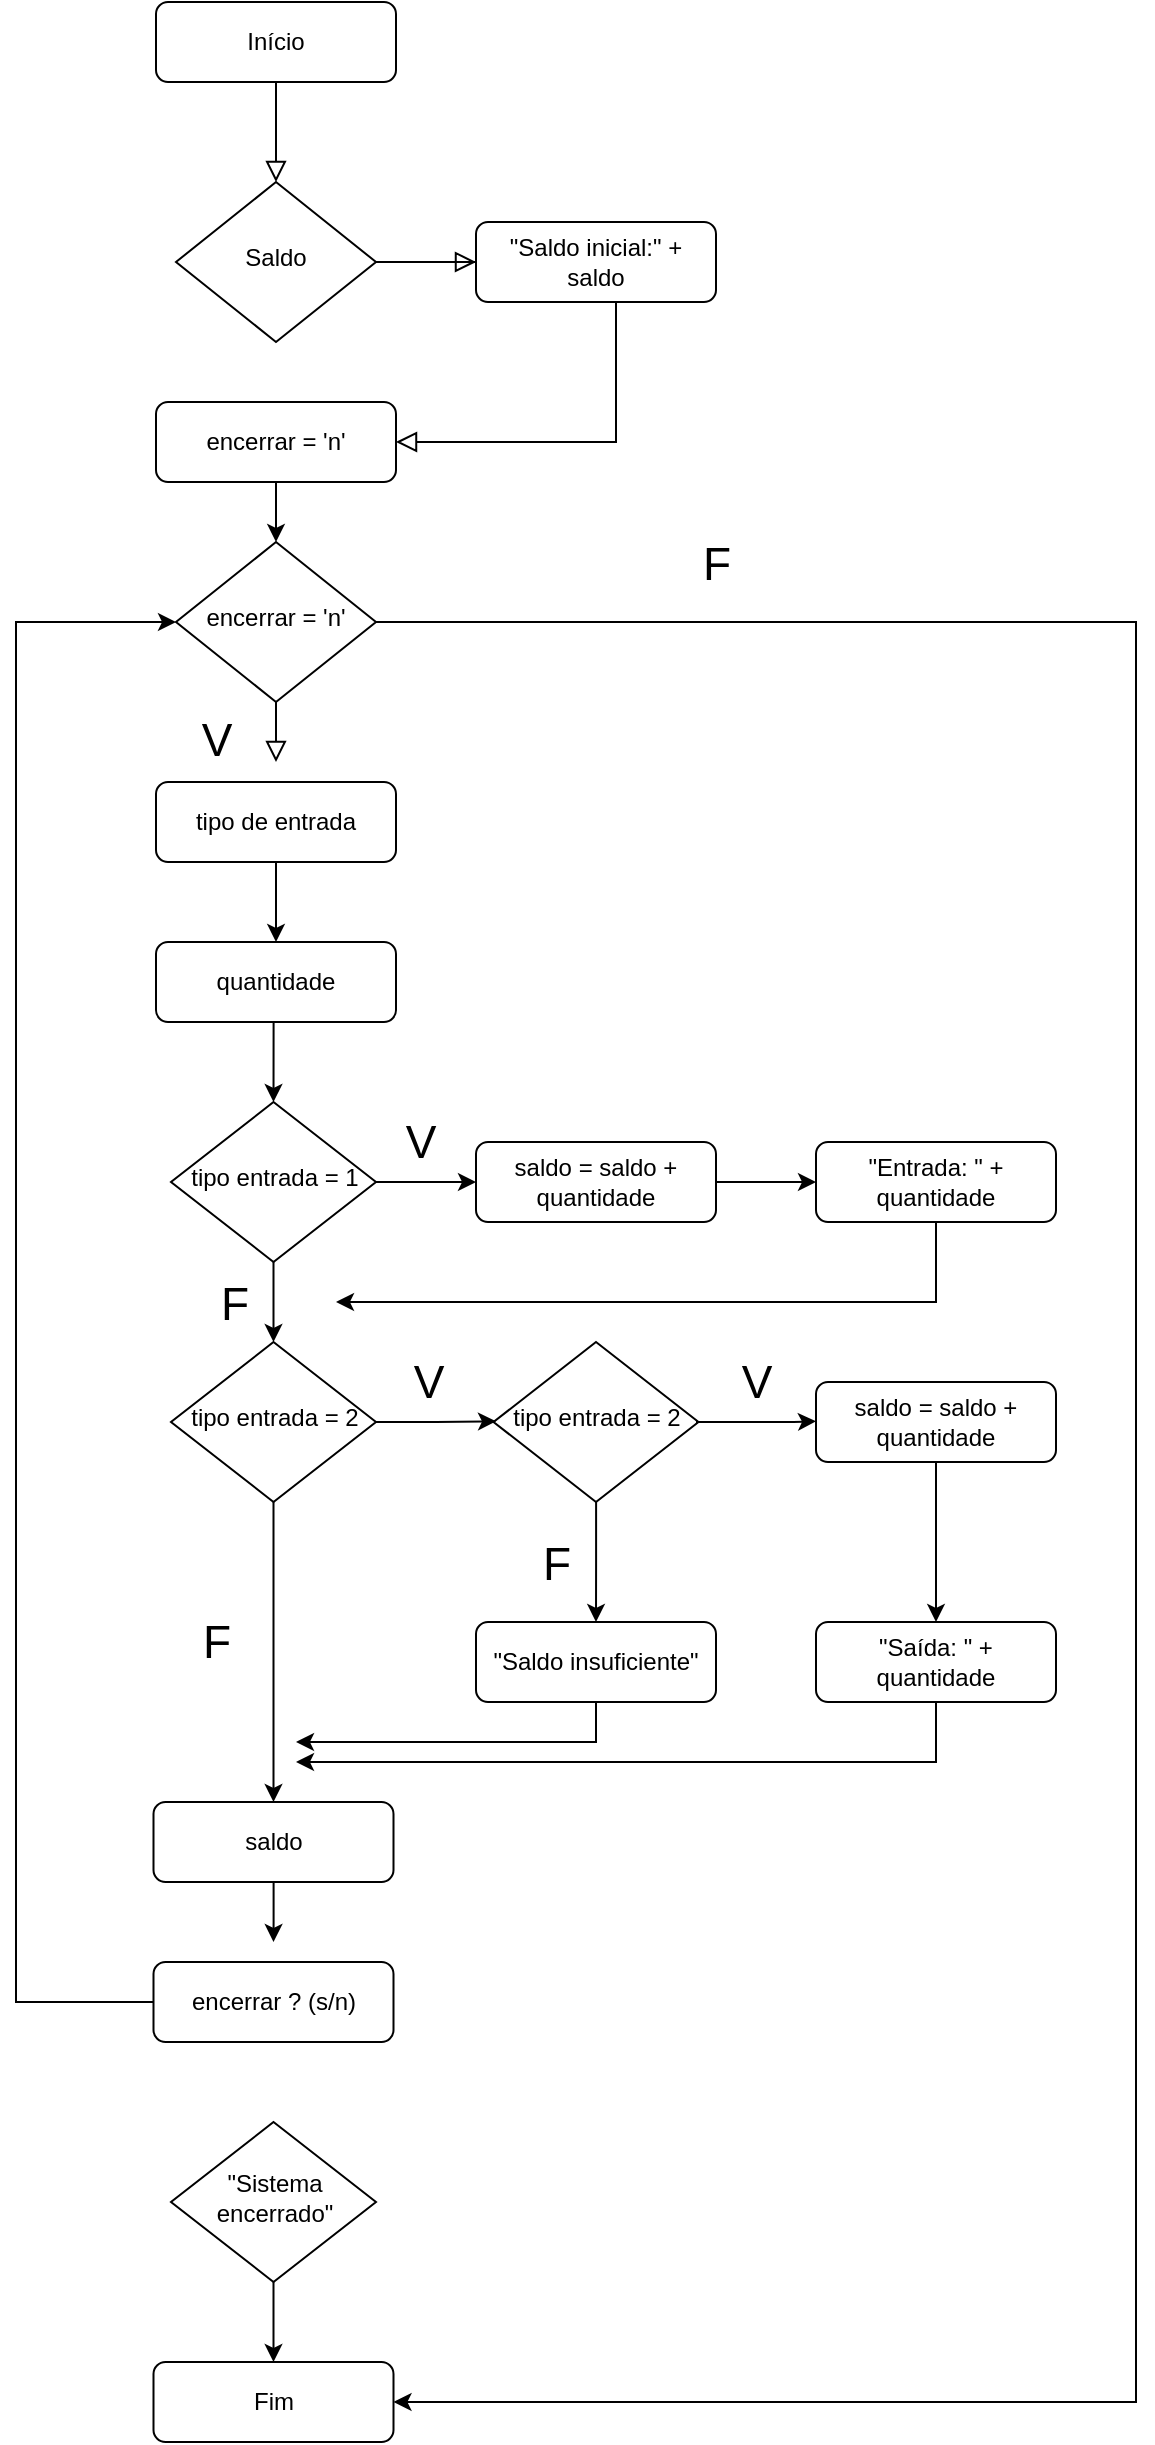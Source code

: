 <mxfile version="20.8.10" type="github">
  <diagram id="C5RBs43oDa-KdzZeNtuy" name="Page-1">
    <mxGraphModel dx="1760" dy="1190" grid="1" gridSize="10" guides="1" tooltips="1" connect="1" arrows="1" fold="1" page="1" pageScale="1" pageWidth="827" pageHeight="1169" math="0" shadow="0">
      <root>
        <mxCell id="WIyWlLk6GJQsqaUBKTNV-0" />
        <mxCell id="WIyWlLk6GJQsqaUBKTNV-1" parent="WIyWlLk6GJQsqaUBKTNV-0" />
        <mxCell id="WIyWlLk6GJQsqaUBKTNV-2" value="" style="rounded=0;html=1;jettySize=auto;orthogonalLoop=1;fontSize=11;endArrow=block;endFill=0;endSize=8;strokeWidth=1;shadow=0;labelBackgroundColor=none;edgeStyle=orthogonalEdgeStyle;" parent="WIyWlLk6GJQsqaUBKTNV-1" source="WIyWlLk6GJQsqaUBKTNV-3" target="WIyWlLk6GJQsqaUBKTNV-6" edge="1">
          <mxGeometry relative="1" as="geometry" />
        </mxCell>
        <mxCell id="WIyWlLk6GJQsqaUBKTNV-3" value="Início" style="rounded=1;whiteSpace=wrap;html=1;fontSize=12;glass=0;strokeWidth=1;shadow=0;" parent="WIyWlLk6GJQsqaUBKTNV-1" vertex="1">
          <mxGeometry x="160" y="80" width="120" height="40" as="geometry" />
        </mxCell>
        <mxCell id="WIyWlLk6GJQsqaUBKTNV-4" value="" style="rounded=0;html=1;jettySize=auto;orthogonalLoop=1;fontSize=11;endArrow=block;endFill=0;endSize=8;strokeWidth=1;shadow=0;labelBackgroundColor=none;edgeStyle=orthogonalEdgeStyle;entryX=1;entryY=0.5;entryDx=0;entryDy=0;" parent="WIyWlLk6GJQsqaUBKTNV-1" source="WIyWlLk6GJQsqaUBKTNV-6" target="WIyWlLk6GJQsqaUBKTNV-12" edge="1">
          <mxGeometry y="30" relative="1" as="geometry">
            <mxPoint as="offset" />
            <Array as="points">
              <mxPoint x="390" y="210" />
              <mxPoint x="390" y="300" />
            </Array>
          </mxGeometry>
        </mxCell>
        <mxCell id="WIyWlLk6GJQsqaUBKTNV-5" value="" style="edgeStyle=orthogonalEdgeStyle;rounded=0;html=1;jettySize=auto;orthogonalLoop=1;fontSize=11;endArrow=block;endFill=0;endSize=8;strokeWidth=1;shadow=0;labelBackgroundColor=none;" parent="WIyWlLk6GJQsqaUBKTNV-1" source="WIyWlLk6GJQsqaUBKTNV-6" target="WIyWlLk6GJQsqaUBKTNV-7" edge="1">
          <mxGeometry y="10" relative="1" as="geometry">
            <mxPoint as="offset" />
          </mxGeometry>
        </mxCell>
        <mxCell id="WIyWlLk6GJQsqaUBKTNV-6" value="Saldo" style="rhombus;whiteSpace=wrap;html=1;shadow=0;fontFamily=Helvetica;fontSize=12;align=center;strokeWidth=1;spacing=6;spacingTop=-4;" parent="WIyWlLk6GJQsqaUBKTNV-1" vertex="1">
          <mxGeometry x="170" y="170" width="100" height="80" as="geometry" />
        </mxCell>
        <mxCell id="WIyWlLk6GJQsqaUBKTNV-7" value="&quot;Saldo inicial:&quot; + saldo" style="rounded=1;whiteSpace=wrap;html=1;fontSize=12;glass=0;strokeWidth=1;shadow=0;" parent="WIyWlLk6GJQsqaUBKTNV-1" vertex="1">
          <mxGeometry x="320" y="190" width="120" height="40" as="geometry" />
        </mxCell>
        <mxCell id="WIyWlLk6GJQsqaUBKTNV-8" value="V" style="rounded=0;html=1;jettySize=auto;orthogonalLoop=1;fontSize=23;endArrow=block;endFill=0;endSize=8;strokeWidth=1;shadow=0;labelBackgroundColor=none;edgeStyle=orthogonalEdgeStyle;" parent="WIyWlLk6GJQsqaUBKTNV-1" source="WIyWlLk6GJQsqaUBKTNV-10" edge="1">
          <mxGeometry x="0.2" y="-30" relative="1" as="geometry">
            <mxPoint as="offset" />
            <mxPoint x="220" y="460" as="targetPoint" />
          </mxGeometry>
        </mxCell>
        <mxCell id="ufOwLkB2t15zD5RIVDhW-48" style="edgeStyle=orthogonalEdgeStyle;rounded=0;orthogonalLoop=1;jettySize=auto;html=1;exitX=1;exitY=0.5;exitDx=0;exitDy=0;labelBorderColor=none;strokeWidth=1;fontSize=23;entryX=1;entryY=0.5;entryDx=0;entryDy=0;" edge="1" parent="WIyWlLk6GJQsqaUBKTNV-1" source="WIyWlLk6GJQsqaUBKTNV-10" target="ufOwLkB2t15zD5RIVDhW-46">
          <mxGeometry relative="1" as="geometry">
            <mxPoint x="640" y="1280" as="targetPoint" />
            <Array as="points">
              <mxPoint x="650" y="390" />
              <mxPoint x="650" y="1280" />
            </Array>
          </mxGeometry>
        </mxCell>
        <mxCell id="ufOwLkB2t15zD5RIVDhW-49" value="F" style="edgeLabel;html=1;align=center;verticalAlign=middle;resizable=0;points=[];fontSize=23;" vertex="1" connectable="0" parent="ufOwLkB2t15zD5RIVDhW-48">
          <mxGeometry x="0.022" y="3" relative="1" as="geometry">
            <mxPoint x="-213" y="-488" as="offset" />
          </mxGeometry>
        </mxCell>
        <mxCell id="WIyWlLk6GJQsqaUBKTNV-10" value="encerrar = &#39;n&#39;" style="rhombus;whiteSpace=wrap;html=1;shadow=0;fontFamily=Helvetica;fontSize=12;align=center;strokeWidth=1;spacing=6;spacingTop=-4;" parent="WIyWlLk6GJQsqaUBKTNV-1" vertex="1">
          <mxGeometry x="170" y="350" width="100" height="80" as="geometry" />
        </mxCell>
        <mxCell id="ufOwLkB2t15zD5RIVDhW-11" style="edgeStyle=orthogonalEdgeStyle;rounded=0;orthogonalLoop=1;jettySize=auto;html=1;entryX=0.5;entryY=0;entryDx=0;entryDy=0;strokeWidth=1;fontSize=23;labelPosition=left;verticalLabelPosition=middle;align=left;verticalAlign=middle;labelBorderColor=none;exitX=0.5;exitY=1;exitDx=0;exitDy=0;" edge="1" parent="WIyWlLk6GJQsqaUBKTNV-1" source="ufOwLkB2t15zD5RIVDhW-4" target="ufOwLkB2t15zD5RIVDhW-5">
          <mxGeometry relative="1" as="geometry">
            <mxPoint x="160" y="630" as="sourcePoint" />
            <Array as="points">
              <mxPoint x="219" y="590" />
            </Array>
          </mxGeometry>
        </mxCell>
        <mxCell id="ufOwLkB2t15zD5RIVDhW-13" value="" style="edgeStyle=orthogonalEdgeStyle;rounded=0;orthogonalLoop=1;jettySize=auto;html=1;labelBorderColor=none;strokeWidth=1;fontSize=23;" edge="1" parent="WIyWlLk6GJQsqaUBKTNV-1" source="WIyWlLk6GJQsqaUBKTNV-11" target="ufOwLkB2t15zD5RIVDhW-4">
          <mxGeometry relative="1" as="geometry" />
        </mxCell>
        <mxCell id="WIyWlLk6GJQsqaUBKTNV-11" value="tipo de entrada" style="rounded=1;whiteSpace=wrap;html=1;fontSize=12;glass=0;strokeWidth=1;shadow=0;" parent="WIyWlLk6GJQsqaUBKTNV-1" vertex="1">
          <mxGeometry x="160" y="470" width="120" height="40" as="geometry" />
        </mxCell>
        <mxCell id="ufOwLkB2t15zD5RIVDhW-3" value="" style="edgeStyle=orthogonalEdgeStyle;rounded=0;orthogonalLoop=1;jettySize=auto;html=1;" edge="1" parent="WIyWlLk6GJQsqaUBKTNV-1" source="WIyWlLk6GJQsqaUBKTNV-12">
          <mxGeometry relative="1" as="geometry">
            <mxPoint x="220" y="350" as="targetPoint" />
          </mxGeometry>
        </mxCell>
        <mxCell id="WIyWlLk6GJQsqaUBKTNV-12" value="encerrar = &#39;n&#39;" style="rounded=1;whiteSpace=wrap;html=1;fontSize=12;glass=0;strokeWidth=1;shadow=0;" parent="WIyWlLk6GJQsqaUBKTNV-1" vertex="1">
          <mxGeometry x="160" y="280" width="120" height="40" as="geometry" />
        </mxCell>
        <mxCell id="ufOwLkB2t15zD5RIVDhW-4" value="quantidade" style="rounded=1;whiteSpace=wrap;html=1;fontSize=12;glass=0;strokeWidth=1;shadow=0;" vertex="1" parent="WIyWlLk6GJQsqaUBKTNV-1">
          <mxGeometry x="160" y="550" width="120" height="40" as="geometry" />
        </mxCell>
        <mxCell id="ufOwLkB2t15zD5RIVDhW-14" style="edgeStyle=orthogonalEdgeStyle;rounded=0;orthogonalLoop=1;jettySize=auto;html=1;entryX=0;entryY=0.5;entryDx=0;entryDy=0;labelBorderColor=none;strokeWidth=1;fontSize=23;" edge="1" parent="WIyWlLk6GJQsqaUBKTNV-1" source="ufOwLkB2t15zD5RIVDhW-5" target="ufOwLkB2t15zD5RIVDhW-6">
          <mxGeometry relative="1" as="geometry" />
        </mxCell>
        <mxCell id="ufOwLkB2t15zD5RIVDhW-21" value="V" style="edgeLabel;html=1;align=center;verticalAlign=middle;resizable=0;points=[];fontSize=23;" vertex="1" connectable="0" parent="ufOwLkB2t15zD5RIVDhW-14">
          <mxGeometry x="-0.133" relative="1" as="geometry">
            <mxPoint y="-20" as="offset" />
          </mxGeometry>
        </mxCell>
        <mxCell id="ufOwLkB2t15zD5RIVDhW-19" style="edgeStyle=orthogonalEdgeStyle;rounded=0;orthogonalLoop=1;jettySize=auto;html=1;entryX=0.5;entryY=0;entryDx=0;entryDy=0;labelBorderColor=none;strokeWidth=1;fontSize=23;" edge="1" parent="WIyWlLk6GJQsqaUBKTNV-1" source="ufOwLkB2t15zD5RIVDhW-5" target="ufOwLkB2t15zD5RIVDhW-17">
          <mxGeometry relative="1" as="geometry" />
        </mxCell>
        <mxCell id="ufOwLkB2t15zD5RIVDhW-5" value="tipo entrada = 1" style="rhombus;whiteSpace=wrap;html=1;shadow=0;fontFamily=Helvetica;fontSize=12;align=center;strokeWidth=1;spacing=6;spacingTop=-4;" vertex="1" parent="WIyWlLk6GJQsqaUBKTNV-1">
          <mxGeometry x="167.5" y="630" width="102.5" height="80" as="geometry" />
        </mxCell>
        <mxCell id="ufOwLkB2t15zD5RIVDhW-15" style="edgeStyle=orthogonalEdgeStyle;rounded=0;orthogonalLoop=1;jettySize=auto;html=1;exitX=1;exitY=0.5;exitDx=0;exitDy=0;entryX=0;entryY=0.5;entryDx=0;entryDy=0;labelBorderColor=none;strokeWidth=1;fontSize=23;" edge="1" parent="WIyWlLk6GJQsqaUBKTNV-1" source="ufOwLkB2t15zD5RIVDhW-6" target="ufOwLkB2t15zD5RIVDhW-7">
          <mxGeometry relative="1" as="geometry" />
        </mxCell>
        <mxCell id="ufOwLkB2t15zD5RIVDhW-6" value="saldo = saldo + quantidade" style="rounded=1;whiteSpace=wrap;html=1;fontSize=12;glass=0;strokeWidth=1;shadow=0;" vertex="1" parent="WIyWlLk6GJQsqaUBKTNV-1">
          <mxGeometry x="320" y="650" width="120" height="40" as="geometry" />
        </mxCell>
        <mxCell id="ufOwLkB2t15zD5RIVDhW-20" style="edgeStyle=orthogonalEdgeStyle;rounded=0;orthogonalLoop=1;jettySize=auto;html=1;labelBorderColor=none;strokeWidth=1;fontSize=23;" edge="1" parent="WIyWlLk6GJQsqaUBKTNV-1" source="ufOwLkB2t15zD5RIVDhW-7">
          <mxGeometry relative="1" as="geometry">
            <mxPoint x="250" y="730" as="targetPoint" />
            <Array as="points">
              <mxPoint x="550" y="730" />
              <mxPoint x="260" y="730" />
            </Array>
          </mxGeometry>
        </mxCell>
        <mxCell id="ufOwLkB2t15zD5RIVDhW-7" value="&quot;Entrada: &quot; + quantidade" style="rounded=1;whiteSpace=wrap;html=1;fontSize=12;glass=0;strokeWidth=1;shadow=0;" vertex="1" parent="WIyWlLk6GJQsqaUBKTNV-1">
          <mxGeometry x="490" y="650" width="120" height="40" as="geometry" />
        </mxCell>
        <mxCell id="ufOwLkB2t15zD5RIVDhW-16" value="F" style="edgeLabel;html=1;align=center;verticalAlign=middle;resizable=0;points=[];fontSize=23;" vertex="1" connectable="0" parent="WIyWlLk6GJQsqaUBKTNV-1">
          <mxGeometry x="208.759" y="630.004" as="geometry">
            <mxPoint x="-10" y="101" as="offset" />
          </mxGeometry>
        </mxCell>
        <mxCell id="ufOwLkB2t15zD5RIVDhW-38" style="edgeStyle=orthogonalEdgeStyle;rounded=0;orthogonalLoop=1;jettySize=auto;html=1;entryX=0.5;entryY=0;entryDx=0;entryDy=0;labelBorderColor=none;strokeWidth=1;fontSize=23;" edge="1" parent="WIyWlLk6GJQsqaUBKTNV-1" source="ufOwLkB2t15zD5RIVDhW-17" target="ufOwLkB2t15zD5RIVDhW-35">
          <mxGeometry relative="1" as="geometry">
            <Array as="points">
              <mxPoint x="219" y="900" />
              <mxPoint x="219" y="900" />
            </Array>
          </mxGeometry>
        </mxCell>
        <mxCell id="ufOwLkB2t15zD5RIVDhW-39" value="F" style="edgeLabel;html=1;align=center;verticalAlign=middle;resizable=0;points=[];fontSize=23;" vertex="1" connectable="0" parent="ufOwLkB2t15zD5RIVDhW-38">
          <mxGeometry x="-0.165" relative="1" as="geometry">
            <mxPoint x="-29" y="7" as="offset" />
          </mxGeometry>
        </mxCell>
        <mxCell id="ufOwLkB2t15zD5RIVDhW-17" value="tipo entrada = 2" style="rhombus;whiteSpace=wrap;html=1;shadow=0;fontFamily=Helvetica;fontSize=12;align=center;strokeWidth=1;spacing=6;spacingTop=-4;" vertex="1" parent="WIyWlLk6GJQsqaUBKTNV-1">
          <mxGeometry x="167.5" y="750" width="102.5" height="80" as="geometry" />
        </mxCell>
        <mxCell id="ufOwLkB2t15zD5RIVDhW-33" style="edgeStyle=orthogonalEdgeStyle;rounded=0;orthogonalLoop=1;jettySize=auto;html=1;entryX=0.5;entryY=0;entryDx=0;entryDy=0;labelBorderColor=none;strokeWidth=1;fontSize=23;" edge="1" parent="WIyWlLk6GJQsqaUBKTNV-1" source="ufOwLkB2t15zD5RIVDhW-22" target="ufOwLkB2t15zD5RIVDhW-25">
          <mxGeometry relative="1" as="geometry" />
        </mxCell>
        <mxCell id="ufOwLkB2t15zD5RIVDhW-34" value="F" style="edgeLabel;html=1;align=center;verticalAlign=middle;resizable=0;points=[];fontSize=23;" vertex="1" connectable="0" parent="ufOwLkB2t15zD5RIVDhW-33">
          <mxGeometry x="-0.291" relative="1" as="geometry">
            <mxPoint x="-20" y="9" as="offset" />
          </mxGeometry>
        </mxCell>
        <mxCell id="ufOwLkB2t15zD5RIVDhW-22" value="tipo entrada = 2" style="rhombus;whiteSpace=wrap;html=1;shadow=0;fontFamily=Helvetica;fontSize=12;align=center;strokeWidth=1;spacing=6;spacingTop=-4;" vertex="1" parent="WIyWlLk6GJQsqaUBKTNV-1">
          <mxGeometry x="328.75" y="750" width="102.5" height="80" as="geometry" />
        </mxCell>
        <mxCell id="ufOwLkB2t15zD5RIVDhW-32" style="edgeStyle=orthogonalEdgeStyle;rounded=0;orthogonalLoop=1;jettySize=auto;html=1;entryX=0.5;entryY=0;entryDx=0;entryDy=0;labelBorderColor=none;strokeWidth=1;fontSize=23;" edge="1" parent="WIyWlLk6GJQsqaUBKTNV-1" source="ufOwLkB2t15zD5RIVDhW-23" target="ufOwLkB2t15zD5RIVDhW-24">
          <mxGeometry relative="1" as="geometry" />
        </mxCell>
        <mxCell id="ufOwLkB2t15zD5RIVDhW-23" value="saldo = saldo + quantidade" style="rounded=1;whiteSpace=wrap;html=1;fontSize=12;glass=0;strokeWidth=1;shadow=0;" vertex="1" parent="WIyWlLk6GJQsqaUBKTNV-1">
          <mxGeometry x="490" y="770" width="120" height="40" as="geometry" />
        </mxCell>
        <mxCell id="ufOwLkB2t15zD5RIVDhW-41" style="edgeStyle=orthogonalEdgeStyle;rounded=0;orthogonalLoop=1;jettySize=auto;html=1;labelBorderColor=none;strokeWidth=1;fontSize=23;" edge="1" parent="WIyWlLk6GJQsqaUBKTNV-1" source="ufOwLkB2t15zD5RIVDhW-24">
          <mxGeometry relative="1" as="geometry">
            <mxPoint x="230" y="960" as="targetPoint" />
            <Array as="points">
              <mxPoint x="550" y="960" />
            </Array>
          </mxGeometry>
        </mxCell>
        <mxCell id="ufOwLkB2t15zD5RIVDhW-24" value="&quot;Saída: &quot; + quantidade" style="rounded=1;whiteSpace=wrap;html=1;fontSize=12;glass=0;strokeWidth=1;shadow=0;" vertex="1" parent="WIyWlLk6GJQsqaUBKTNV-1">
          <mxGeometry x="490" y="890" width="120" height="40" as="geometry" />
        </mxCell>
        <mxCell id="ufOwLkB2t15zD5RIVDhW-40" style="edgeStyle=orthogonalEdgeStyle;rounded=0;orthogonalLoop=1;jettySize=auto;html=1;exitX=0.5;exitY=1;exitDx=0;exitDy=0;labelBorderColor=none;strokeWidth=1;fontSize=23;" edge="1" parent="WIyWlLk6GJQsqaUBKTNV-1" source="ufOwLkB2t15zD5RIVDhW-25">
          <mxGeometry relative="1" as="geometry">
            <mxPoint x="230" y="950" as="targetPoint" />
            <Array as="points">
              <mxPoint x="380" y="950" />
            </Array>
          </mxGeometry>
        </mxCell>
        <mxCell id="ufOwLkB2t15zD5RIVDhW-25" value="&quot;Saldo insuficiente&quot;" style="rounded=1;whiteSpace=wrap;html=1;fontSize=12;glass=0;strokeWidth=1;shadow=0;" vertex="1" parent="WIyWlLk6GJQsqaUBKTNV-1">
          <mxGeometry x="320" y="890" width="120" height="40" as="geometry" />
        </mxCell>
        <mxCell id="ufOwLkB2t15zD5RIVDhW-28" style="edgeStyle=orthogonalEdgeStyle;rounded=0;orthogonalLoop=1;jettySize=auto;html=1;entryX=0;entryY=0.5;entryDx=0;entryDy=0;labelBorderColor=none;strokeWidth=1;fontSize=23;exitX=1;exitY=0.5;exitDx=0;exitDy=0;" edge="1" parent="WIyWlLk6GJQsqaUBKTNV-1" source="ufOwLkB2t15zD5RIVDhW-17">
          <mxGeometry relative="1" as="geometry">
            <mxPoint x="280.0" y="789.66" as="sourcePoint" />
            <mxPoint x="330.0" y="789.66" as="targetPoint" />
          </mxGeometry>
        </mxCell>
        <mxCell id="ufOwLkB2t15zD5RIVDhW-29" value="V" style="edgeLabel;html=1;align=center;verticalAlign=middle;resizable=0;points=[];fontSize=23;" vertex="1" connectable="0" parent="ufOwLkB2t15zD5RIVDhW-28">
          <mxGeometry x="-0.133" relative="1" as="geometry">
            <mxPoint y="-20" as="offset" />
          </mxGeometry>
        </mxCell>
        <mxCell id="ufOwLkB2t15zD5RIVDhW-30" style="edgeStyle=orthogonalEdgeStyle;rounded=0;orthogonalLoop=1;jettySize=auto;html=1;entryX=0;entryY=0.5;entryDx=0;entryDy=0;labelBorderColor=none;strokeWidth=1;fontSize=23;exitX=1;exitY=0.5;exitDx=0;exitDy=0;" edge="1" parent="WIyWlLk6GJQsqaUBKTNV-1">
          <mxGeometry relative="1" as="geometry">
            <mxPoint x="430.0" y="790" as="sourcePoint" />
            <mxPoint x="490.0" y="789.66" as="targetPoint" />
            <Array as="points">
              <mxPoint x="478.75" y="789.72" />
              <mxPoint x="478.75" y="789.72" />
            </Array>
          </mxGeometry>
        </mxCell>
        <mxCell id="ufOwLkB2t15zD5RIVDhW-31" value="V" style="edgeLabel;html=1;align=center;verticalAlign=middle;resizable=0;points=[];fontSize=23;" vertex="1" connectable="0" parent="ufOwLkB2t15zD5RIVDhW-30">
          <mxGeometry x="-0.133" relative="1" as="geometry">
            <mxPoint x="4" y="-20" as="offset" />
          </mxGeometry>
        </mxCell>
        <mxCell id="ufOwLkB2t15zD5RIVDhW-43" style="edgeStyle=orthogonalEdgeStyle;rounded=0;orthogonalLoop=1;jettySize=auto;html=1;labelBorderColor=none;strokeWidth=1;fontSize=23;" edge="1" parent="WIyWlLk6GJQsqaUBKTNV-1" source="ufOwLkB2t15zD5RIVDhW-35">
          <mxGeometry relative="1" as="geometry">
            <mxPoint x="218.75" y="1050" as="targetPoint" />
          </mxGeometry>
        </mxCell>
        <mxCell id="ufOwLkB2t15zD5RIVDhW-35" value="saldo" style="rounded=1;whiteSpace=wrap;html=1;fontSize=12;glass=0;strokeWidth=1;shadow=0;" vertex="1" parent="WIyWlLk6GJQsqaUBKTNV-1">
          <mxGeometry x="158.75" y="980" width="120" height="40" as="geometry" />
        </mxCell>
        <mxCell id="ufOwLkB2t15zD5RIVDhW-44" style="edgeStyle=orthogonalEdgeStyle;rounded=0;orthogonalLoop=1;jettySize=auto;html=1;labelBorderColor=none;strokeWidth=1;fontSize=23;entryX=0;entryY=0.5;entryDx=0;entryDy=0;" edge="1" parent="WIyWlLk6GJQsqaUBKTNV-1" source="ufOwLkB2t15zD5RIVDhW-42" target="WIyWlLk6GJQsqaUBKTNV-10">
          <mxGeometry relative="1" as="geometry">
            <mxPoint x="120" y="390" as="targetPoint" />
            <Array as="points">
              <mxPoint x="90" y="1080" />
              <mxPoint x="90" y="390" />
            </Array>
          </mxGeometry>
        </mxCell>
        <mxCell id="ufOwLkB2t15zD5RIVDhW-42" value="encerrar ? (s/n)" style="rounded=1;whiteSpace=wrap;html=1;fontSize=12;glass=0;strokeWidth=1;shadow=0;" vertex="1" parent="WIyWlLk6GJQsqaUBKTNV-1">
          <mxGeometry x="158.75" y="1060" width="120" height="40" as="geometry" />
        </mxCell>
        <mxCell id="ufOwLkB2t15zD5RIVDhW-47" style="edgeStyle=orthogonalEdgeStyle;rounded=0;orthogonalLoop=1;jettySize=auto;html=1;entryX=0.5;entryY=0;entryDx=0;entryDy=0;labelBorderColor=none;strokeWidth=1;fontSize=23;" edge="1" parent="WIyWlLk6GJQsqaUBKTNV-1" source="ufOwLkB2t15zD5RIVDhW-45" target="ufOwLkB2t15zD5RIVDhW-46">
          <mxGeometry relative="1" as="geometry" />
        </mxCell>
        <mxCell id="ufOwLkB2t15zD5RIVDhW-45" value="&quot;Sistema encerrado&quot;" style="rhombus;whiteSpace=wrap;html=1;shadow=0;fontFamily=Helvetica;fontSize=12;align=center;strokeWidth=1;spacing=6;spacingTop=-4;" vertex="1" parent="WIyWlLk6GJQsqaUBKTNV-1">
          <mxGeometry x="167.5" y="1140" width="102.5" height="80" as="geometry" />
        </mxCell>
        <mxCell id="ufOwLkB2t15zD5RIVDhW-46" value="Fim" style="rounded=1;whiteSpace=wrap;html=1;fontSize=12;glass=0;strokeWidth=1;shadow=0;" vertex="1" parent="WIyWlLk6GJQsqaUBKTNV-1">
          <mxGeometry x="158.75" y="1260" width="120" height="40" as="geometry" />
        </mxCell>
      </root>
    </mxGraphModel>
  </diagram>
</mxfile>
